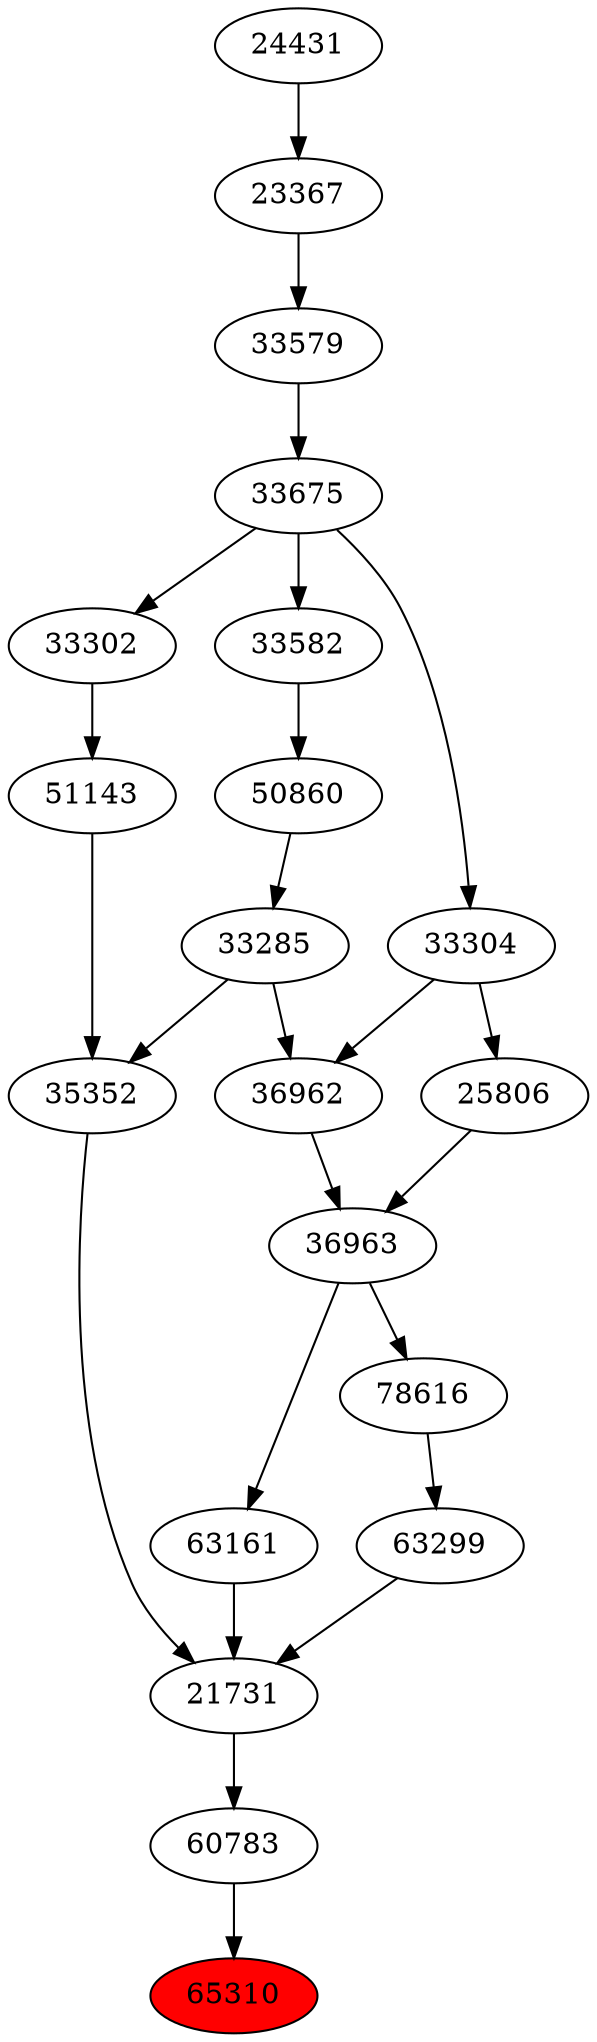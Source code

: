 strict digraph{ 
65310 [label="65310" fillcolor=red style=filled]
60783 -> 65310
60783 [label="60783"]
21731 -> 60783
21731 [label="21731"]
35352 -> 21731
63161 -> 21731
63299 -> 21731
35352 [label="35352"]
33285 -> 35352
51143 -> 35352
63161 [label="63161"]
36963 -> 63161
63299 [label="63299"]
78616 -> 63299
33285 [label="33285"]
50860 -> 33285
51143 [label="51143"]
33302 -> 51143
36963 [label="36963"]
36962 -> 36963
25806 -> 36963
78616 [label="78616"]
36963 -> 78616
50860 [label="50860"]
33582 -> 50860
33302 [label="33302"]
33675 -> 33302
36962 [label="36962"]
33285 -> 36962
33304 -> 36962
25806 [label="25806"]
33304 -> 25806
33582 [label="33582"]
33675 -> 33582
33675 [label="33675"]
33579 -> 33675
33304 [label="33304"]
33675 -> 33304
33579 [label="33579"]
23367 -> 33579
23367 [label="23367"]
24431 -> 23367
24431 [label="24431"]
}